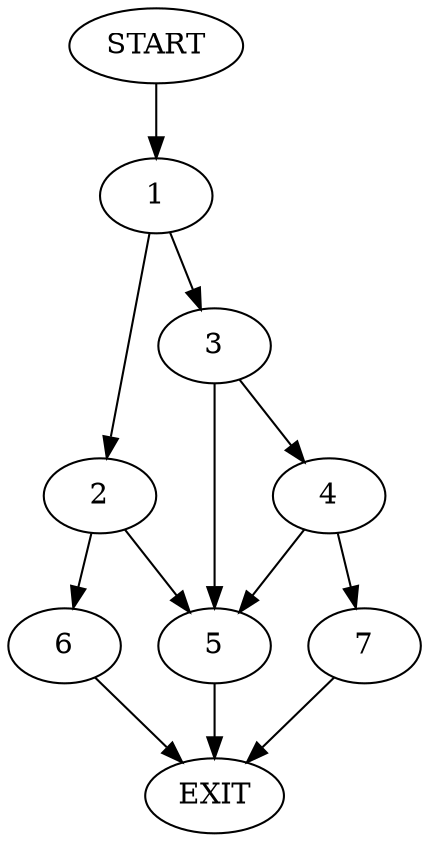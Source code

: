 digraph {
0 [label="START"]
8 [label="EXIT"]
0 -> 1
1 -> 2
1 -> 3
3 -> 4
3 -> 5
2 -> 5
2 -> 6
5 -> 8
6 -> 8
4 -> 5
4 -> 7
7 -> 8
}
